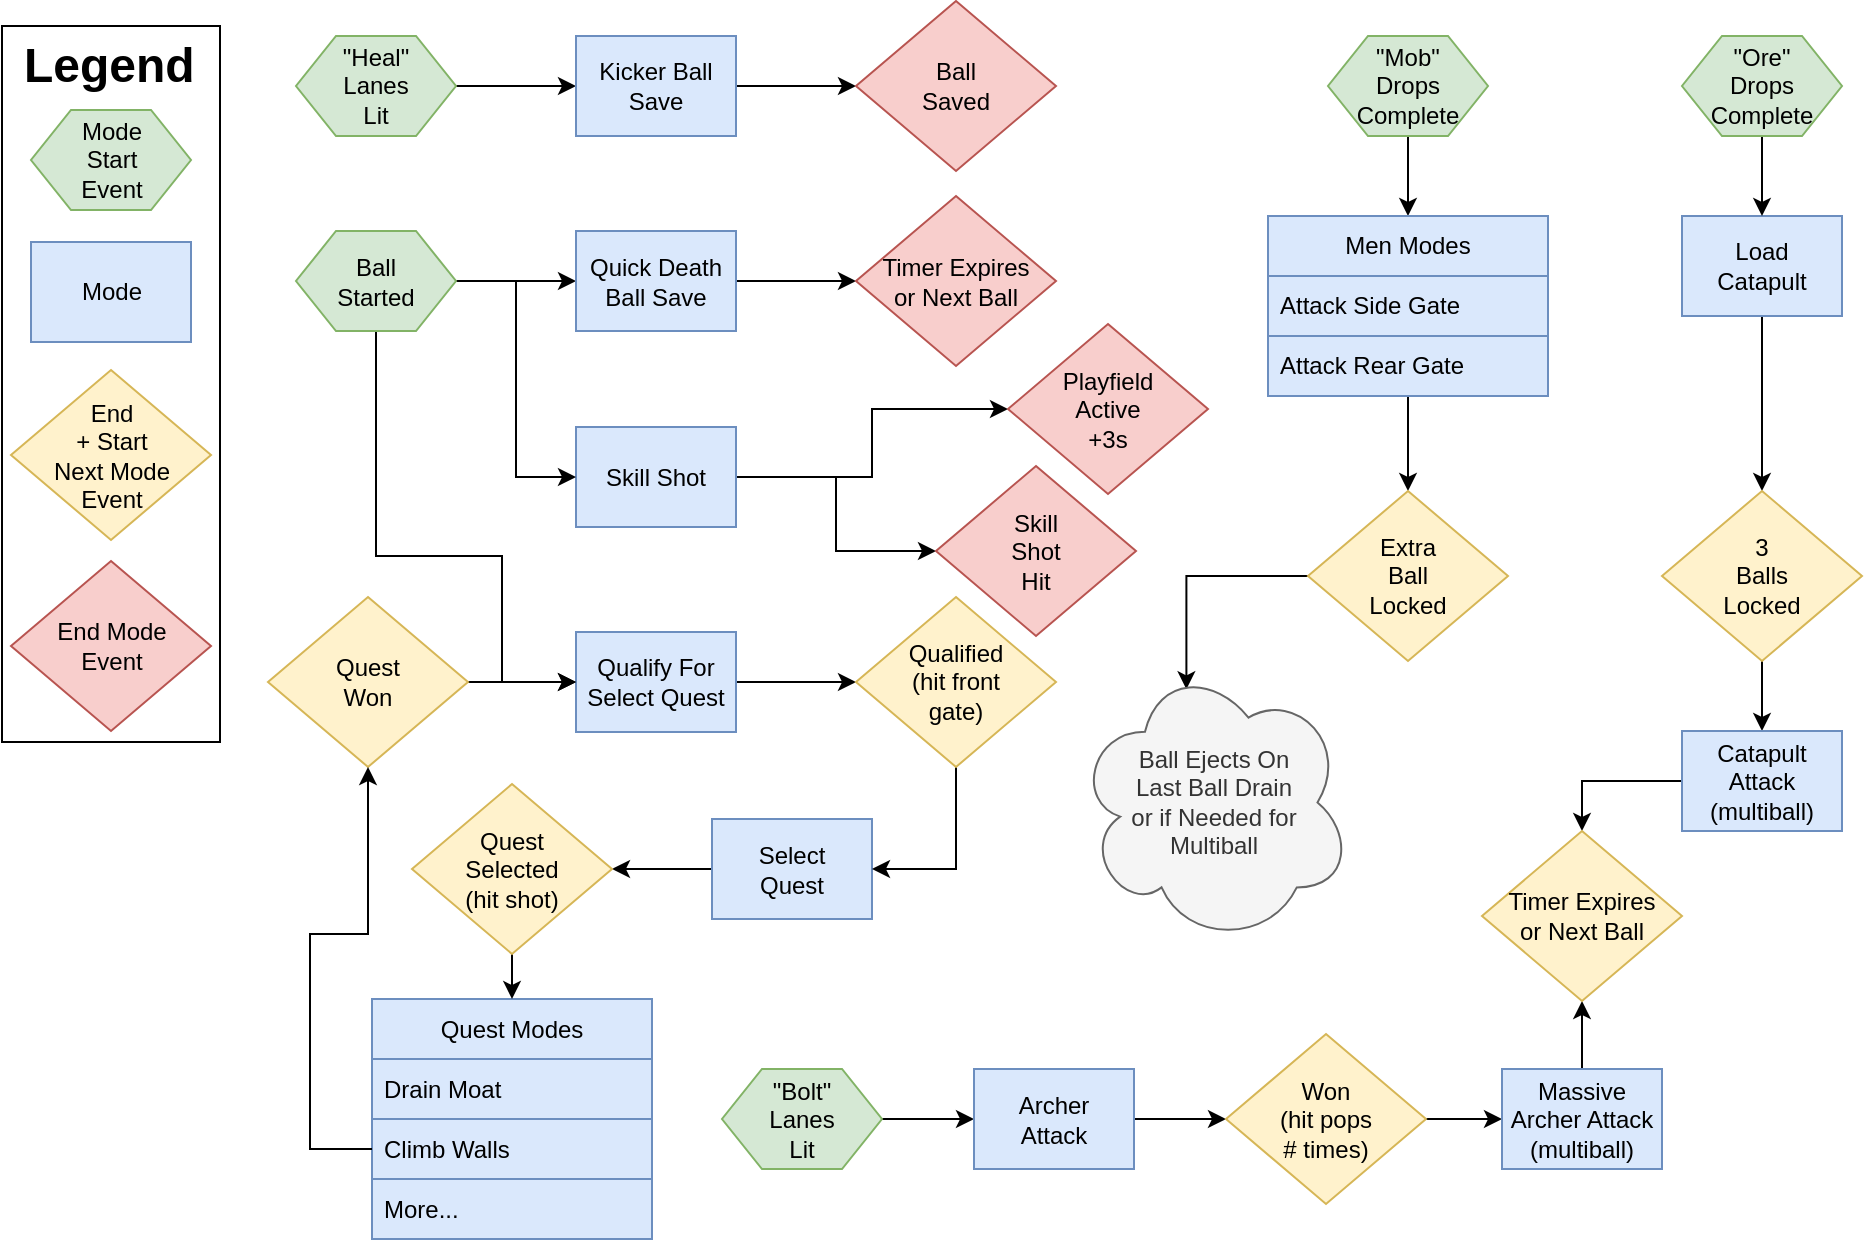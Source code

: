 <mxfile version="21.5.0" type="github">
  <diagram name="Page-1" id="Vv-tFAMAV5r-Gq5fi7fT">
    <mxGraphModel dx="1250" dy="999" grid="0" gridSize="10" guides="1" tooltips="1" connect="1" arrows="1" fold="1" page="0" pageScale="1" pageWidth="850" pageHeight="1100" math="0" shadow="0">
      <root>
        <mxCell id="0" />
        <mxCell id="1" parent="0" />
        <mxCell id="Vl5YC-lIwX6EWX5Pj8HE-90" value="" style="rounded=0;whiteSpace=wrap;html=1;" parent="1" vertex="1">
          <mxGeometry x="85" y="-95" width="109" height="358" as="geometry" />
        </mxCell>
        <mxCell id="Vl5YC-lIwX6EWX5Pj8HE-10" style="edgeStyle=orthogonalEdgeStyle;rounded=0;orthogonalLoop=1;jettySize=auto;html=1;" parent="1" source="Vl5YC-lIwX6EWX5Pj8HE-2" target="Vl5YC-lIwX6EWX5Pj8HE-8" edge="1">
          <mxGeometry relative="1" as="geometry" />
        </mxCell>
        <mxCell id="Vl5YC-lIwX6EWX5Pj8HE-59" style="edgeStyle=orthogonalEdgeStyle;rounded=0;orthogonalLoop=1;jettySize=auto;html=1;entryX=0;entryY=0.5;entryDx=0;entryDy=0;" parent="1" source="Vl5YC-lIwX6EWX5Pj8HE-2" target="Vl5YC-lIwX6EWX5Pj8HE-57" edge="1">
          <mxGeometry relative="1" as="geometry" />
        </mxCell>
        <mxCell id="Vl5YC-lIwX6EWX5Pj8HE-2" value="Skill Shot" style="rounded=0;whiteSpace=wrap;html=1;fillColor=#dae8fc;strokeColor=#6c8ebf;" parent="1" vertex="1">
          <mxGeometry x="372" y="105.5" width="80" height="50" as="geometry" />
        </mxCell>
        <mxCell id="Vl5YC-lIwX6EWX5Pj8HE-32" style="edgeStyle=orthogonalEdgeStyle;rounded=0;orthogonalLoop=1;jettySize=auto;html=1;exitX=0.5;exitY=1;exitDx=0;exitDy=0;entryX=0.5;entryY=0;entryDx=0;entryDy=0;" parent="1" source="Vl5YC-lIwX6EWX5Pj8HE-3" target="Vl5YC-lIwX6EWX5Pj8HE-33" edge="1">
          <mxGeometry relative="1" as="geometry">
            <mxPoint x="965" y="90" as="targetPoint" />
          </mxGeometry>
        </mxCell>
        <mxCell id="Vl5YC-lIwX6EWX5Pj8HE-3" value="Load&lt;br&gt;Catapult" style="rounded=0;whiteSpace=wrap;html=1;fillColor=#dae8fc;strokeColor=#6c8ebf;" parent="1" vertex="1">
          <mxGeometry x="925" width="80" height="50" as="geometry" />
        </mxCell>
        <mxCell id="Vl5YC-lIwX6EWX5Pj8HE-17" style="edgeStyle=orthogonalEdgeStyle;rounded=0;orthogonalLoop=1;jettySize=auto;html=1;" parent="1" source="Vl5YC-lIwX6EWX5Pj8HE-4" target="Vl5YC-lIwX6EWX5Pj8HE-16" edge="1">
          <mxGeometry relative="1" as="geometry" />
        </mxCell>
        <mxCell id="Vl5YC-lIwX6EWX5Pj8HE-4" value="Qualify For Select Quest" style="rounded=0;whiteSpace=wrap;html=1;fillColor=#dae8fc;strokeColor=#6c8ebf;" parent="1" vertex="1">
          <mxGeometry x="372" y="208" width="80" height="50" as="geometry" />
        </mxCell>
        <mxCell id="Vl5YC-lIwX6EWX5Pj8HE-20" style="edgeStyle=orthogonalEdgeStyle;rounded=0;orthogonalLoop=1;jettySize=auto;html=1;entryX=1;entryY=0.5;entryDx=0;entryDy=0;" parent="1" source="Vl5YC-lIwX6EWX5Pj8HE-5" target="Vl5YC-lIwX6EWX5Pj8HE-48" edge="1">
          <mxGeometry relative="1" as="geometry">
            <mxPoint x="380" y="326.5" as="targetPoint" />
          </mxGeometry>
        </mxCell>
        <mxCell id="Vl5YC-lIwX6EWX5Pj8HE-5" value="Select&lt;br&gt;Quest" style="rounded=0;whiteSpace=wrap;html=1;fillColor=#dae8fc;strokeColor=#6c8ebf;" parent="1" vertex="1">
          <mxGeometry x="440" y="301.5" width="80" height="50" as="geometry" />
        </mxCell>
        <mxCell id="Vl5YC-lIwX6EWX5Pj8HE-7" style="edgeStyle=orthogonalEdgeStyle;rounded=0;orthogonalLoop=1;jettySize=auto;html=1;entryX=0;entryY=0.5;entryDx=0;entryDy=0;" parent="1" source="Vl5YC-lIwX6EWX5Pj8HE-6" target="Vl5YC-lIwX6EWX5Pj8HE-2" edge="1">
          <mxGeometry relative="1" as="geometry" />
        </mxCell>
        <mxCell id="Vl5YC-lIwX6EWX5Pj8HE-60" style="edgeStyle=orthogonalEdgeStyle;rounded=0;orthogonalLoop=1;jettySize=auto;html=1;entryX=0;entryY=0.5;entryDx=0;entryDy=0;" parent="1" source="Vl5YC-lIwX6EWX5Pj8HE-6" target="Vl5YC-lIwX6EWX5Pj8HE-55" edge="1">
          <mxGeometry relative="1" as="geometry" />
        </mxCell>
        <mxCell id="Vl5YC-lIwX6EWX5Pj8HE-72" style="edgeStyle=orthogonalEdgeStyle;rounded=0;orthogonalLoop=1;jettySize=auto;html=1;entryX=0;entryY=0.5;entryDx=0;entryDy=0;" parent="1" source="Vl5YC-lIwX6EWX5Pj8HE-6" target="Vl5YC-lIwX6EWX5Pj8HE-4" edge="1">
          <mxGeometry relative="1" as="geometry">
            <Array as="points">
              <mxPoint x="272" y="170" />
              <mxPoint x="335" y="170" />
              <mxPoint x="335" y="233" />
            </Array>
          </mxGeometry>
        </mxCell>
        <mxCell id="Vl5YC-lIwX6EWX5Pj8HE-6" value="Ball&lt;br&gt;Started" style="shape=hexagon;perimeter=hexagonPerimeter2;whiteSpace=wrap;html=1;fixedSize=1;fillColor=#d5e8d4;strokeColor=#82b366;" parent="1" vertex="1">
          <mxGeometry x="232" y="7.5" width="80" height="50" as="geometry" />
        </mxCell>
        <mxCell id="Vl5YC-lIwX6EWX5Pj8HE-8" value="Playfield&lt;br&gt;Active&lt;br&gt;+3s" style="rhombus;whiteSpace=wrap;html=1;fillColor=#f8cecc;strokeColor=#b85450;" parent="1" vertex="1">
          <mxGeometry x="588" y="54" width="100" height="85" as="geometry" />
        </mxCell>
        <mxCell id="Vl5YC-lIwX6EWX5Pj8HE-18" style="edgeStyle=orthogonalEdgeStyle;rounded=0;orthogonalLoop=1;jettySize=auto;html=1;exitX=0.5;exitY=1;exitDx=0;exitDy=0;entryX=1;entryY=0.5;entryDx=0;entryDy=0;" parent="1" source="Vl5YC-lIwX6EWX5Pj8HE-16" target="Vl5YC-lIwX6EWX5Pj8HE-5" edge="1">
          <mxGeometry relative="1" as="geometry" />
        </mxCell>
        <mxCell id="Vl5YC-lIwX6EWX5Pj8HE-16" value="Qualified&lt;br&gt;(hit front&lt;br&gt;gate)" style="rhombus;whiteSpace=wrap;html=1;fillColor=#fff2cc;strokeColor=#d6b656;" parent="1" vertex="1">
          <mxGeometry x="512" y="190.5" width="100" height="85" as="geometry" />
        </mxCell>
        <mxCell id="Vl5YC-lIwX6EWX5Pj8HE-22" value="Quest Modes" style="swimlane;fontStyle=0;childLayout=stackLayout;horizontal=1;startSize=30;horizontalStack=0;resizeParent=1;resizeParentMax=0;resizeLast=0;collapsible=1;marginBottom=0;whiteSpace=wrap;html=1;fillColor=#dae8fc;strokeColor=#6c8ebf;" parent="1" vertex="1">
          <mxGeometry x="270" y="391.5" width="140" height="120" as="geometry">
            <mxRectangle x="460" y="400" width="110" height="30" as="alternateBounds" />
          </mxGeometry>
        </mxCell>
        <mxCell id="Vl5YC-lIwX6EWX5Pj8HE-23" value="Drain Moat" style="text;strokeColor=#6c8ebf;fillColor=#dae8fc;align=left;verticalAlign=middle;spacingLeft=4;spacingRight=4;overflow=hidden;points=[[0,0.5],[1,0.5]];portConstraint=eastwest;rotatable=0;whiteSpace=wrap;html=1;" parent="Vl5YC-lIwX6EWX5Pj8HE-22" vertex="1">
          <mxGeometry y="30" width="140" height="30" as="geometry" />
        </mxCell>
        <mxCell id="Vl5YC-lIwX6EWX5Pj8HE-25" value="Climb Walls" style="text;strokeColor=#6c8ebf;fillColor=#dae8fc;align=left;verticalAlign=middle;spacingLeft=4;spacingRight=4;overflow=hidden;points=[[0,0.5],[1,0.5]];portConstraint=eastwest;rotatable=0;whiteSpace=wrap;html=1;" parent="Vl5YC-lIwX6EWX5Pj8HE-22" vertex="1">
          <mxGeometry y="60" width="140" height="30" as="geometry" />
        </mxCell>
        <mxCell id="Vl5YC-lIwX6EWX5Pj8HE-27" value="More..." style="text;strokeColor=#6c8ebf;fillColor=#dae8fc;align=left;verticalAlign=middle;spacingLeft=4;spacingRight=4;overflow=hidden;points=[[0,0.5],[1,0.5]];portConstraint=eastwest;rotatable=0;whiteSpace=wrap;html=1;" parent="Vl5YC-lIwX6EWX5Pj8HE-22" vertex="1">
          <mxGeometry y="90" width="140" height="30" as="geometry" />
        </mxCell>
        <mxCell id="Vl5YC-lIwX6EWX5Pj8HE-30" style="edgeStyle=orthogonalEdgeStyle;rounded=0;orthogonalLoop=1;jettySize=auto;html=1;exitX=0.5;exitY=1;exitDx=0;exitDy=0;entryX=0.5;entryY=0;entryDx=0;entryDy=0;" parent="1" source="Vl5YC-lIwX6EWX5Pj8HE-29" target="Vl5YC-lIwX6EWX5Pj8HE-3" edge="1">
          <mxGeometry relative="1" as="geometry" />
        </mxCell>
        <mxCell id="Vl5YC-lIwX6EWX5Pj8HE-29" value="&quot;Ore&quot;&lt;br&gt;Drops&lt;br&gt;Complete" style="shape=hexagon;perimeter=hexagonPerimeter2;whiteSpace=wrap;html=1;fixedSize=1;fillColor=#d5e8d4;strokeColor=#82b366;" parent="1" vertex="1">
          <mxGeometry x="925" y="-90" width="80" height="50" as="geometry" />
        </mxCell>
        <mxCell id="Vl5YC-lIwX6EWX5Pj8HE-35" style="edgeStyle=orthogonalEdgeStyle;rounded=0;orthogonalLoop=1;jettySize=auto;html=1;exitX=0.5;exitY=1;exitDx=0;exitDy=0;entryX=0.5;entryY=0;entryDx=0;entryDy=0;" parent="1" source="Vl5YC-lIwX6EWX5Pj8HE-33" target="Vl5YC-lIwX6EWX5Pj8HE-34" edge="1">
          <mxGeometry relative="1" as="geometry" />
        </mxCell>
        <mxCell id="Vl5YC-lIwX6EWX5Pj8HE-33" value="3&lt;br&gt;Balls&lt;br&gt;Locked" style="rhombus;whiteSpace=wrap;html=1;fillColor=#fff2cc;strokeColor=#d6b656;" parent="1" vertex="1">
          <mxGeometry x="915" y="137.5" width="100" height="85" as="geometry" />
        </mxCell>
        <mxCell id="Vl5YC-lIwX6EWX5Pj8HE-81" style="edgeStyle=orthogonalEdgeStyle;rounded=0;orthogonalLoop=1;jettySize=auto;html=1;entryX=0.5;entryY=0;entryDx=0;entryDy=0;exitX=0;exitY=0.5;exitDx=0;exitDy=0;" parent="1" source="Vl5YC-lIwX6EWX5Pj8HE-34" target="Vl5YC-lIwX6EWX5Pj8HE-80" edge="1">
          <mxGeometry relative="1" as="geometry" />
        </mxCell>
        <mxCell id="Vl5YC-lIwX6EWX5Pj8HE-34" value="Catapult&lt;br&gt;Attack&lt;br&gt;(multiball)" style="rounded=0;whiteSpace=wrap;html=1;fillColor=#dae8fc;strokeColor=#6c8ebf;" parent="1" vertex="1">
          <mxGeometry x="925" y="257.5" width="80" height="50" as="geometry" />
        </mxCell>
        <mxCell id="Vl5YC-lIwX6EWX5Pj8HE-66" style="edgeStyle=orthogonalEdgeStyle;rounded=0;orthogonalLoop=1;jettySize=auto;html=1;exitX=1;exitY=0.5;exitDx=0;exitDy=0;entryX=0;entryY=0.5;entryDx=0;entryDy=0;" parent="1" source="Vl5YC-lIwX6EWX5Pj8HE-36" target="Vl5YC-lIwX6EWX5Pj8HE-4" edge="1">
          <mxGeometry relative="1" as="geometry" />
        </mxCell>
        <mxCell id="Vl5YC-lIwX6EWX5Pj8HE-36" value="Quest&lt;br&gt;Won" style="rhombus;whiteSpace=wrap;html=1;fillColor=#fff2cc;strokeColor=#d6b656;" parent="1" vertex="1">
          <mxGeometry x="218" y="190.5" width="100" height="85" as="geometry" />
        </mxCell>
        <mxCell id="Vl5YC-lIwX6EWX5Pj8HE-37" style="edgeStyle=orthogonalEdgeStyle;rounded=0;orthogonalLoop=1;jettySize=auto;html=1;entryX=0.5;entryY=1;entryDx=0;entryDy=0;" parent="1" source="Vl5YC-lIwX6EWX5Pj8HE-25" target="Vl5YC-lIwX6EWX5Pj8HE-36" edge="1">
          <mxGeometry relative="1" as="geometry">
            <Array as="points">
              <mxPoint x="239" y="467" />
              <mxPoint x="239" y="359" />
              <mxPoint x="268" y="359" />
            </Array>
          </mxGeometry>
        </mxCell>
        <mxCell id="Vl5YC-lIwX6EWX5Pj8HE-47" style="edgeStyle=orthogonalEdgeStyle;rounded=0;orthogonalLoop=1;jettySize=auto;html=1;entryX=0.5;entryY=0;entryDx=0;entryDy=0;" parent="1" source="Vl5YC-lIwX6EWX5Pj8HE-40" target="Vl5YC-lIwX6EWX5Pj8HE-42" edge="1">
          <mxGeometry relative="1" as="geometry" />
        </mxCell>
        <mxCell id="Vl5YC-lIwX6EWX5Pj8HE-40" value="&quot;Mob&quot;&lt;br&gt;Drops&lt;br&gt;Complete" style="shape=hexagon;perimeter=hexagonPerimeter2;whiteSpace=wrap;html=1;fixedSize=1;fillColor=#d5e8d4;strokeColor=#82b366;" parent="1" vertex="1">
          <mxGeometry x="748" y="-90" width="80" height="50" as="geometry" />
        </mxCell>
        <mxCell id="Vl5YC-lIwX6EWX5Pj8HE-53" style="edgeStyle=orthogonalEdgeStyle;rounded=0;orthogonalLoop=1;jettySize=auto;html=1;entryX=0.5;entryY=0;entryDx=0;entryDy=0;" parent="1" source="Vl5YC-lIwX6EWX5Pj8HE-42" target="Vl5YC-lIwX6EWX5Pj8HE-52" edge="1">
          <mxGeometry relative="1" as="geometry" />
        </mxCell>
        <mxCell id="Vl5YC-lIwX6EWX5Pj8HE-42" value="Men Modes" style="swimlane;fontStyle=0;childLayout=stackLayout;horizontal=1;startSize=30;horizontalStack=0;resizeParent=1;resizeParentMax=0;resizeLast=0;collapsible=1;marginBottom=0;whiteSpace=wrap;html=1;fillColor=#dae8fc;strokeColor=#6c8ebf;" parent="1" vertex="1">
          <mxGeometry x="718" width="140" height="90" as="geometry">
            <mxRectangle x="680" y="150" width="110" height="30" as="alternateBounds" />
          </mxGeometry>
        </mxCell>
        <mxCell id="Vl5YC-lIwX6EWX5Pj8HE-43" value="Attack Side Gate" style="text;strokeColor=#6c8ebf;fillColor=#dae8fc;align=left;verticalAlign=middle;spacingLeft=4;spacingRight=4;overflow=hidden;points=[[0,0.5],[1,0.5]];portConstraint=eastwest;rotatable=0;whiteSpace=wrap;html=1;" parent="Vl5YC-lIwX6EWX5Pj8HE-42" vertex="1">
          <mxGeometry y="30" width="140" height="30" as="geometry" />
        </mxCell>
        <mxCell id="Vl5YC-lIwX6EWX5Pj8HE-44" value="Attack Rear Gate" style="text;strokeColor=#6c8ebf;fillColor=#dae8fc;align=left;verticalAlign=middle;spacingLeft=4;spacingRight=4;overflow=hidden;points=[[0,0.5],[1,0.5]];portConstraint=eastwest;rotatable=0;whiteSpace=wrap;html=1;" parent="Vl5YC-lIwX6EWX5Pj8HE-42" vertex="1">
          <mxGeometry y="60" width="140" height="30" as="geometry" />
        </mxCell>
        <mxCell id="Vl5YC-lIwX6EWX5Pj8HE-51" style="edgeStyle=orthogonalEdgeStyle;rounded=0;orthogonalLoop=1;jettySize=auto;html=1;exitX=0.5;exitY=1;exitDx=0;exitDy=0;entryX=0.5;entryY=0;entryDx=0;entryDy=0;" parent="1" source="Vl5YC-lIwX6EWX5Pj8HE-48" target="Vl5YC-lIwX6EWX5Pj8HE-22" edge="1">
          <mxGeometry relative="1" as="geometry" />
        </mxCell>
        <mxCell id="Vl5YC-lIwX6EWX5Pj8HE-48" value="Quest&lt;br&gt;Selected&lt;br&gt;(hit shot)" style="rhombus;whiteSpace=wrap;html=1;fillColor=#fff2cc;strokeColor=#d6b656;" parent="1" vertex="1">
          <mxGeometry x="290" y="284" width="100" height="85" as="geometry" />
        </mxCell>
        <mxCell id="Vl5YC-lIwX6EWX5Pj8HE-87" style="edgeStyle=orthogonalEdgeStyle;rounded=0;orthogonalLoop=1;jettySize=auto;html=1;entryX=0.4;entryY=0.1;entryDx=0;entryDy=0;entryPerimeter=0;" parent="1" source="Vl5YC-lIwX6EWX5Pj8HE-52" target="Vl5YC-lIwX6EWX5Pj8HE-86" edge="1">
          <mxGeometry relative="1" as="geometry">
            <Array as="points">
              <mxPoint x="677" y="180" />
            </Array>
          </mxGeometry>
        </mxCell>
        <mxCell id="Vl5YC-lIwX6EWX5Pj8HE-52" value="Extra&lt;br&gt;Ball&lt;br&gt;Locked" style="rhombus;whiteSpace=wrap;html=1;fillColor=#fff2cc;strokeColor=#d6b656;" parent="1" vertex="1">
          <mxGeometry x="738" y="137.5" width="100" height="85" as="geometry" />
        </mxCell>
        <mxCell id="Vl5YC-lIwX6EWX5Pj8HE-54" style="edgeStyle=orthogonalEdgeStyle;rounded=0;orthogonalLoop=1;jettySize=auto;html=1;" parent="1" source="Vl5YC-lIwX6EWX5Pj8HE-55" target="Vl5YC-lIwX6EWX5Pj8HE-56" edge="1">
          <mxGeometry relative="1" as="geometry" />
        </mxCell>
        <mxCell id="Vl5YC-lIwX6EWX5Pj8HE-55" value="Quick Death Ball Save" style="rounded=0;whiteSpace=wrap;html=1;fillColor=#dae8fc;strokeColor=#6c8ebf;" parent="1" vertex="1">
          <mxGeometry x="372" y="7.5" width="80" height="50" as="geometry" />
        </mxCell>
        <mxCell id="Vl5YC-lIwX6EWX5Pj8HE-56" value="Timer Expires&lt;br&gt;or Next Ball" style="rhombus;whiteSpace=wrap;html=1;fillColor=#f8cecc;strokeColor=#b85450;" parent="1" vertex="1">
          <mxGeometry x="512" y="-10" width="100" height="85" as="geometry" />
        </mxCell>
        <mxCell id="Vl5YC-lIwX6EWX5Pj8HE-57" value="Skill&lt;br&gt;Shot&lt;br&gt;Hit" style="rhombus;whiteSpace=wrap;html=1;fillColor=#f8cecc;strokeColor=#b85450;" parent="1" vertex="1">
          <mxGeometry x="552" y="125" width="100" height="85" as="geometry" />
        </mxCell>
        <mxCell id="Vl5YC-lIwX6EWX5Pj8HE-63" style="edgeStyle=orthogonalEdgeStyle;rounded=0;orthogonalLoop=1;jettySize=auto;html=1;" parent="1" source="Vl5YC-lIwX6EWX5Pj8HE-61" target="Vl5YC-lIwX6EWX5Pj8HE-62" edge="1">
          <mxGeometry relative="1" as="geometry" />
        </mxCell>
        <mxCell id="Vl5YC-lIwX6EWX5Pj8HE-61" value="&quot;Heal&quot;&lt;br&gt;Lanes&lt;br&gt;Lit" style="shape=hexagon;perimeter=hexagonPerimeter2;whiteSpace=wrap;html=1;fixedSize=1;fillColor=#d5e8d4;strokeColor=#82b366;" parent="1" vertex="1">
          <mxGeometry x="232" y="-90" width="80" height="50" as="geometry" />
        </mxCell>
        <mxCell id="Vl5YC-lIwX6EWX5Pj8HE-85" style="edgeStyle=orthogonalEdgeStyle;rounded=0;orthogonalLoop=1;jettySize=auto;html=1;entryX=0;entryY=0.5;entryDx=0;entryDy=0;" parent="1" source="Vl5YC-lIwX6EWX5Pj8HE-62" target="Vl5YC-lIwX6EWX5Pj8HE-84" edge="1">
          <mxGeometry relative="1" as="geometry" />
        </mxCell>
        <mxCell id="Vl5YC-lIwX6EWX5Pj8HE-62" value="Kicker Ball&lt;br&gt;Save" style="rounded=0;whiteSpace=wrap;html=1;fillColor=#dae8fc;strokeColor=#6c8ebf;" parent="1" vertex="1">
          <mxGeometry x="372" y="-90" width="80" height="50" as="geometry" />
        </mxCell>
        <mxCell id="Vl5YC-lIwX6EWX5Pj8HE-75" style="edgeStyle=orthogonalEdgeStyle;rounded=0;orthogonalLoop=1;jettySize=auto;html=1;entryX=0;entryY=0.5;entryDx=0;entryDy=0;" parent="1" source="Vl5YC-lIwX6EWX5Pj8HE-73" target="Vl5YC-lIwX6EWX5Pj8HE-74" edge="1">
          <mxGeometry relative="1" as="geometry" />
        </mxCell>
        <mxCell id="Vl5YC-lIwX6EWX5Pj8HE-73" value="&quot;Bolt&quot;&lt;br&gt;Lanes&lt;br&gt;Lit" style="shape=hexagon;perimeter=hexagonPerimeter2;whiteSpace=wrap;html=1;fixedSize=1;fillColor=#d5e8d4;strokeColor=#82b366;" parent="1" vertex="1">
          <mxGeometry x="445" y="426.5" width="80" height="50" as="geometry" />
        </mxCell>
        <mxCell id="Vl5YC-lIwX6EWX5Pj8HE-77" style="edgeStyle=orthogonalEdgeStyle;rounded=0;orthogonalLoop=1;jettySize=auto;html=1;entryX=0;entryY=0.5;entryDx=0;entryDy=0;" parent="1" source="Vl5YC-lIwX6EWX5Pj8HE-74" target="Vl5YC-lIwX6EWX5Pj8HE-76" edge="1">
          <mxGeometry relative="1" as="geometry" />
        </mxCell>
        <mxCell id="Vl5YC-lIwX6EWX5Pj8HE-74" value="Archer&lt;br&gt;Attack" style="rounded=0;whiteSpace=wrap;html=1;fillColor=#dae8fc;strokeColor=#6c8ebf;" parent="1" vertex="1">
          <mxGeometry x="571" y="426.5" width="80" height="50" as="geometry" />
        </mxCell>
        <mxCell id="Vl5YC-lIwX6EWX5Pj8HE-79" style="edgeStyle=orthogonalEdgeStyle;rounded=0;orthogonalLoop=1;jettySize=auto;html=1;entryX=0;entryY=0.5;entryDx=0;entryDy=0;" parent="1" source="Vl5YC-lIwX6EWX5Pj8HE-76" target="Vl5YC-lIwX6EWX5Pj8HE-78" edge="1">
          <mxGeometry relative="1" as="geometry" />
        </mxCell>
        <mxCell id="Vl5YC-lIwX6EWX5Pj8HE-76" value="Won&lt;br&gt;(hit pops&lt;br&gt;# times)" style="rhombus;whiteSpace=wrap;html=1;fillColor=#fff2cc;strokeColor=#d6b656;" parent="1" vertex="1">
          <mxGeometry x="697" y="409" width="100" height="85" as="geometry" />
        </mxCell>
        <mxCell id="Vl5YC-lIwX6EWX5Pj8HE-83" style="edgeStyle=orthogonalEdgeStyle;rounded=0;orthogonalLoop=1;jettySize=auto;html=1;entryX=0.5;entryY=1;entryDx=0;entryDy=0;" parent="1" source="Vl5YC-lIwX6EWX5Pj8HE-78" target="Vl5YC-lIwX6EWX5Pj8HE-80" edge="1">
          <mxGeometry relative="1" as="geometry" />
        </mxCell>
        <mxCell id="Vl5YC-lIwX6EWX5Pj8HE-78" value="Massive&lt;br&gt;Archer Attack&lt;br&gt;(multiball)" style="rounded=0;whiteSpace=wrap;html=1;fillColor=#dae8fc;strokeColor=#6c8ebf;" parent="1" vertex="1">
          <mxGeometry x="835" y="426.5" width="80" height="50" as="geometry" />
        </mxCell>
        <mxCell id="Vl5YC-lIwX6EWX5Pj8HE-80" value="Timer Expires&lt;br&gt;or Next Ball" style="rhombus;whiteSpace=wrap;html=1;fillColor=#fff2cc;strokeColor=#d6b656;" parent="1" vertex="1">
          <mxGeometry x="825" y="307.5" width="100" height="85" as="geometry" />
        </mxCell>
        <mxCell id="Vl5YC-lIwX6EWX5Pj8HE-84" value="Ball&lt;br&gt;Saved" style="rhombus;whiteSpace=wrap;html=1;fillColor=#f8cecc;strokeColor=#b85450;" parent="1" vertex="1">
          <mxGeometry x="512" y="-107.5" width="100" height="85" as="geometry" />
        </mxCell>
        <mxCell id="Vl5YC-lIwX6EWX5Pj8HE-86" value="Ball Ejects On&lt;br&gt;Last Ball Drain&lt;br&gt;or if Needed for&lt;br&gt;Multiball" style="ellipse;shape=cloud;whiteSpace=wrap;html=1;fillColor=#f5f5f5;fontColor=#333333;strokeColor=#666666;" parent="1" vertex="1">
          <mxGeometry x="622" y="222.5" width="138" height="141.5" as="geometry" />
        </mxCell>
        <mxCell id="Vl5YC-lIwX6EWX5Pj8HE-88" value="Mode&lt;br&gt;Start&lt;br&gt;Event" style="shape=hexagon;perimeter=hexagonPerimeter2;whiteSpace=wrap;html=1;fixedSize=1;fillColor=#d5e8d4;strokeColor=#82b366;" parent="1" vertex="1">
          <mxGeometry x="99.5" y="-53" width="80" height="50" as="geometry" />
        </mxCell>
        <mxCell id="Vl5YC-lIwX6EWX5Pj8HE-89" value="&lt;h1&gt;Legend&lt;/h1&gt;" style="text;html=1;strokeColor=none;fillColor=none;spacing=5;spacingTop=-20;whiteSpace=wrap;overflow=hidden;rounded=0;" parent="1" vertex="1">
          <mxGeometry x="90.5" y="-95" width="99" height="37" as="geometry" />
        </mxCell>
        <mxCell id="Vl5YC-lIwX6EWX5Pj8HE-91" value="Mode" style="rounded=0;whiteSpace=wrap;html=1;fillColor=#dae8fc;strokeColor=#6c8ebf;" parent="1" vertex="1">
          <mxGeometry x="99.5" y="13" width="80" height="50" as="geometry" />
        </mxCell>
        <mxCell id="Vl5YC-lIwX6EWX5Pj8HE-92" value="End Mode&lt;br&gt;Event" style="rhombus;whiteSpace=wrap;html=1;fillColor=#f8cecc;strokeColor=#b85450;" parent="1" vertex="1">
          <mxGeometry x="89.5" y="172.5" width="100" height="85" as="geometry" />
        </mxCell>
        <mxCell id="Vl5YC-lIwX6EWX5Pj8HE-93" value="End&lt;br&gt;+ Start&lt;br&gt;Next Mode&lt;br&gt;Event" style="rhombus;whiteSpace=wrap;html=1;fillColor=#fff2cc;strokeColor=#d6b656;" parent="1" vertex="1">
          <mxGeometry x="89.5" y="77" width="100" height="85" as="geometry" />
        </mxCell>
      </root>
    </mxGraphModel>
  </diagram>
</mxfile>
